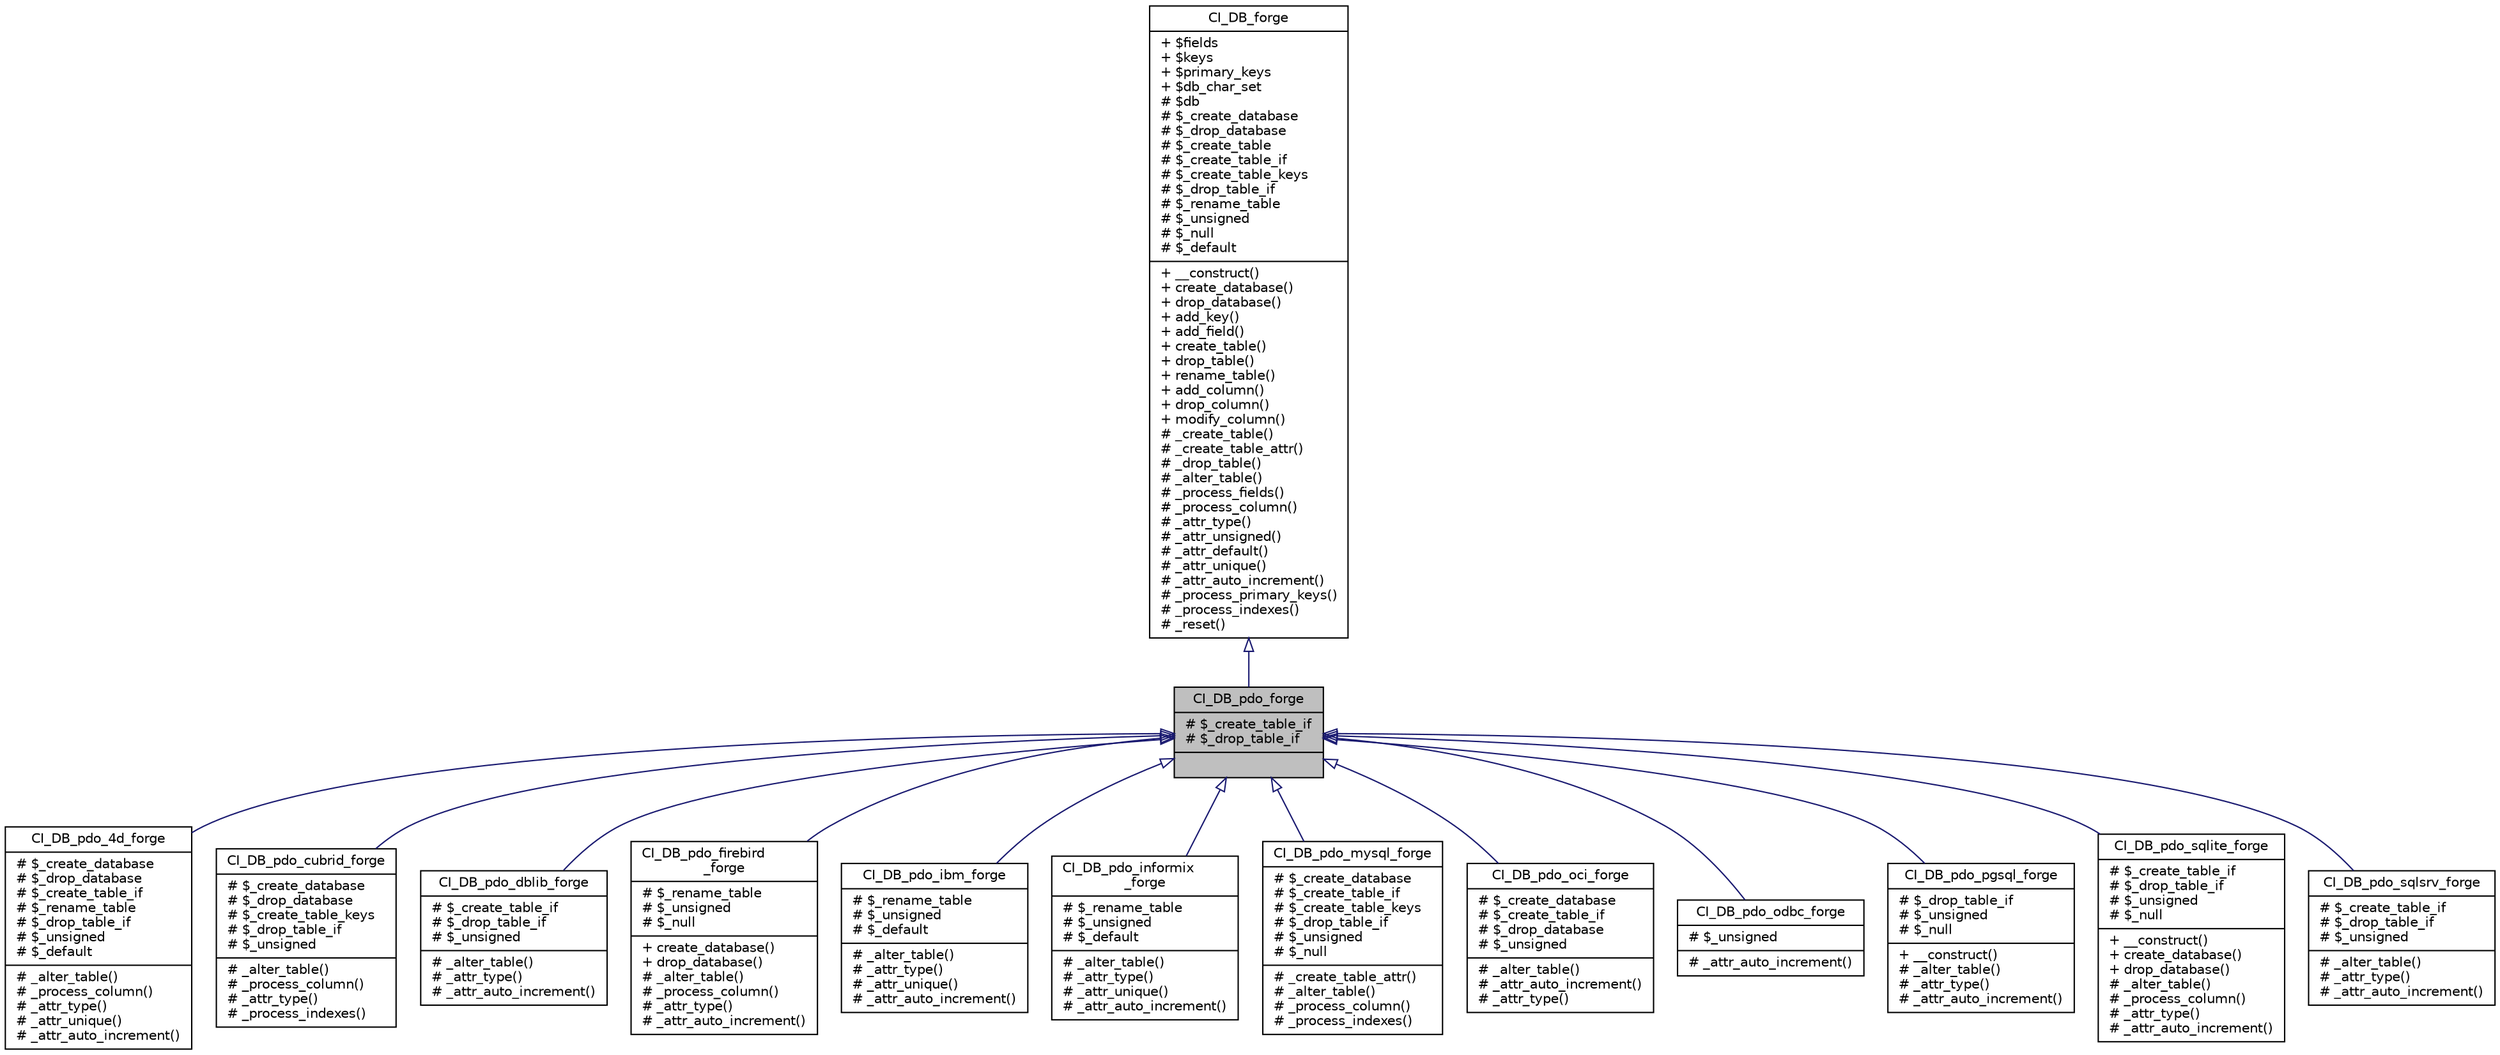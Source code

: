 digraph "CI_DB_pdo_forge"
{
 // LATEX_PDF_SIZE
  edge [fontname="Helvetica",fontsize="10",labelfontname="Helvetica",labelfontsize="10"];
  node [fontname="Helvetica",fontsize="10",shape=record];
  Node0 [label="{CI_DB_pdo_forge\n|# $_create_table_if\l# $_drop_table_if\l|}",height=0.2,width=0.4,color="black", fillcolor="grey75", style="filled", fontcolor="black",tooltip=" "];
  Node1 -> Node0 [dir="back",color="midnightblue",fontsize="10",style="solid",arrowtail="onormal",fontname="Helvetica"];
  Node1 [label="{CI_DB_forge\n|+ $fields\l+ $keys\l+ $primary_keys\l+ $db_char_set\l# $db\l# $_create_database\l# $_drop_database\l# $_create_table\l# $_create_table_if\l# $_create_table_keys\l# $_drop_table_if\l# $_rename_table\l# $_unsigned\l# $_null\l# $_default\l|+ __construct()\l+ create_database()\l+ drop_database()\l+ add_key()\l+ add_field()\l+ create_table()\l+ drop_table()\l+ rename_table()\l+ add_column()\l+ drop_column()\l+ modify_column()\l# _create_table()\l# _create_table_attr()\l# _drop_table()\l# _alter_table()\l# _process_fields()\l# _process_column()\l# _attr_type()\l# _attr_unsigned()\l# _attr_default()\l# _attr_unique()\l# _attr_auto_increment()\l# _process_primary_keys()\l# _process_indexes()\l# _reset()\l}",height=0.2,width=0.4,color="black", fillcolor="white", style="filled",URL="$class_c_i___d_b__forge.html",tooltip=" "];
  Node0 -> Node2 [dir="back",color="midnightblue",fontsize="10",style="solid",arrowtail="onormal",fontname="Helvetica"];
  Node2 [label="{CI_DB_pdo_4d_forge\n|# $_create_database\l# $_drop_database\l# $_create_table_if\l# $_rename_table\l# $_drop_table_if\l# $_unsigned\l# $_default\l|# _alter_table()\l# _process_column()\l# _attr_type()\l# _attr_unique()\l# _attr_auto_increment()\l}",height=0.2,width=0.4,color="black", fillcolor="white", style="filled",URL="$class_c_i___d_b__pdo__4d__forge.html",tooltip=" "];
  Node0 -> Node3 [dir="back",color="midnightblue",fontsize="10",style="solid",arrowtail="onormal",fontname="Helvetica"];
  Node3 [label="{CI_DB_pdo_cubrid_forge\n|# $_create_database\l# $_drop_database\l# $_create_table_keys\l# $_drop_table_if\l# $_unsigned\l|# _alter_table()\l# _process_column()\l# _attr_type()\l# _process_indexes()\l}",height=0.2,width=0.4,color="black", fillcolor="white", style="filled",URL="$class_c_i___d_b__pdo__cubrid__forge.html",tooltip=" "];
  Node0 -> Node4 [dir="back",color="midnightblue",fontsize="10",style="solid",arrowtail="onormal",fontname="Helvetica"];
  Node4 [label="{CI_DB_pdo_dblib_forge\n|# $_create_table_if\l# $_drop_table_if\l# $_unsigned\l|# _alter_table()\l# _attr_type()\l# _attr_auto_increment()\l}",height=0.2,width=0.4,color="black", fillcolor="white", style="filled",URL="$class_c_i___d_b__pdo__dblib__forge.html",tooltip=" "];
  Node0 -> Node5 [dir="back",color="midnightblue",fontsize="10",style="solid",arrowtail="onormal",fontname="Helvetica"];
  Node5 [label="{CI_DB_pdo_firebird\l_forge\n|# $_rename_table\l# $_unsigned\l# $_null\l|+ create_database()\l+ drop_database()\l# _alter_table()\l# _process_column()\l# _attr_type()\l# _attr_auto_increment()\l}",height=0.2,width=0.4,color="black", fillcolor="white", style="filled",URL="$class_c_i___d_b__pdo__firebird__forge.html",tooltip=" "];
  Node0 -> Node6 [dir="back",color="midnightblue",fontsize="10",style="solid",arrowtail="onormal",fontname="Helvetica"];
  Node6 [label="{CI_DB_pdo_ibm_forge\n|# $_rename_table\l# $_unsigned\l# $_default\l|# _alter_table()\l# _attr_type()\l# _attr_unique()\l# _attr_auto_increment()\l}",height=0.2,width=0.4,color="black", fillcolor="white", style="filled",URL="$class_c_i___d_b__pdo__ibm__forge.html",tooltip=" "];
  Node0 -> Node7 [dir="back",color="midnightblue",fontsize="10",style="solid",arrowtail="onormal",fontname="Helvetica"];
  Node7 [label="{CI_DB_pdo_informix\l_forge\n|# $_rename_table\l# $_unsigned\l# $_default\l|# _alter_table()\l# _attr_type()\l# _attr_unique()\l# _attr_auto_increment()\l}",height=0.2,width=0.4,color="black", fillcolor="white", style="filled",URL="$class_c_i___d_b__pdo__informix__forge.html",tooltip=" "];
  Node0 -> Node8 [dir="back",color="midnightblue",fontsize="10",style="solid",arrowtail="onormal",fontname="Helvetica"];
  Node8 [label="{CI_DB_pdo_mysql_forge\n|# $_create_database\l# $_create_table_if\l# $_create_table_keys\l# $_drop_table_if\l# $_unsigned\l# $_null\l|# _create_table_attr()\l# _alter_table()\l# _process_column()\l# _process_indexes()\l}",height=0.2,width=0.4,color="black", fillcolor="white", style="filled",URL="$class_c_i___d_b__pdo__mysql__forge.html",tooltip=" "];
  Node0 -> Node9 [dir="back",color="midnightblue",fontsize="10",style="solid",arrowtail="onormal",fontname="Helvetica"];
  Node9 [label="{CI_DB_pdo_oci_forge\n|# $_create_database\l# $_create_table_if\l# $_drop_database\l# $_unsigned\l|# _alter_table()\l# _attr_auto_increment()\l# _attr_type()\l}",height=0.2,width=0.4,color="black", fillcolor="white", style="filled",URL="$class_c_i___d_b__pdo__oci__forge.html",tooltip=" "];
  Node0 -> Node10 [dir="back",color="midnightblue",fontsize="10",style="solid",arrowtail="onormal",fontname="Helvetica"];
  Node10 [label="{CI_DB_pdo_odbc_forge\n|# $_unsigned\l|# _attr_auto_increment()\l}",height=0.2,width=0.4,color="black", fillcolor="white", style="filled",URL="$class_c_i___d_b__pdo__odbc__forge.html",tooltip=" "];
  Node0 -> Node11 [dir="back",color="midnightblue",fontsize="10",style="solid",arrowtail="onormal",fontname="Helvetica"];
  Node11 [label="{CI_DB_pdo_pgsql_forge\n|# $_drop_table_if\l# $_unsigned\l# $_null\l|+ __construct()\l# _alter_table()\l# _attr_type()\l# _attr_auto_increment()\l}",height=0.2,width=0.4,color="black", fillcolor="white", style="filled",URL="$class_c_i___d_b__pdo__pgsql__forge.html",tooltip=" "];
  Node0 -> Node12 [dir="back",color="midnightblue",fontsize="10",style="solid",arrowtail="onormal",fontname="Helvetica"];
  Node12 [label="{CI_DB_pdo_sqlite_forge\n|# $_create_table_if\l# $_drop_table_if\l# $_unsigned\l# $_null\l|+ __construct()\l+ create_database()\l+ drop_database()\l# _alter_table()\l# _process_column()\l# _attr_type()\l# _attr_auto_increment()\l}",height=0.2,width=0.4,color="black", fillcolor="white", style="filled",URL="$class_c_i___d_b__pdo__sqlite__forge.html",tooltip=" "];
  Node0 -> Node13 [dir="back",color="midnightblue",fontsize="10",style="solid",arrowtail="onormal",fontname="Helvetica"];
  Node13 [label="{CI_DB_pdo_sqlsrv_forge\n|# $_create_table_if\l# $_drop_table_if\l# $_unsigned\l|# _alter_table()\l# _attr_type()\l# _attr_auto_increment()\l}",height=0.2,width=0.4,color="black", fillcolor="white", style="filled",URL="$class_c_i___d_b__pdo__sqlsrv__forge.html",tooltip=" "];
}

